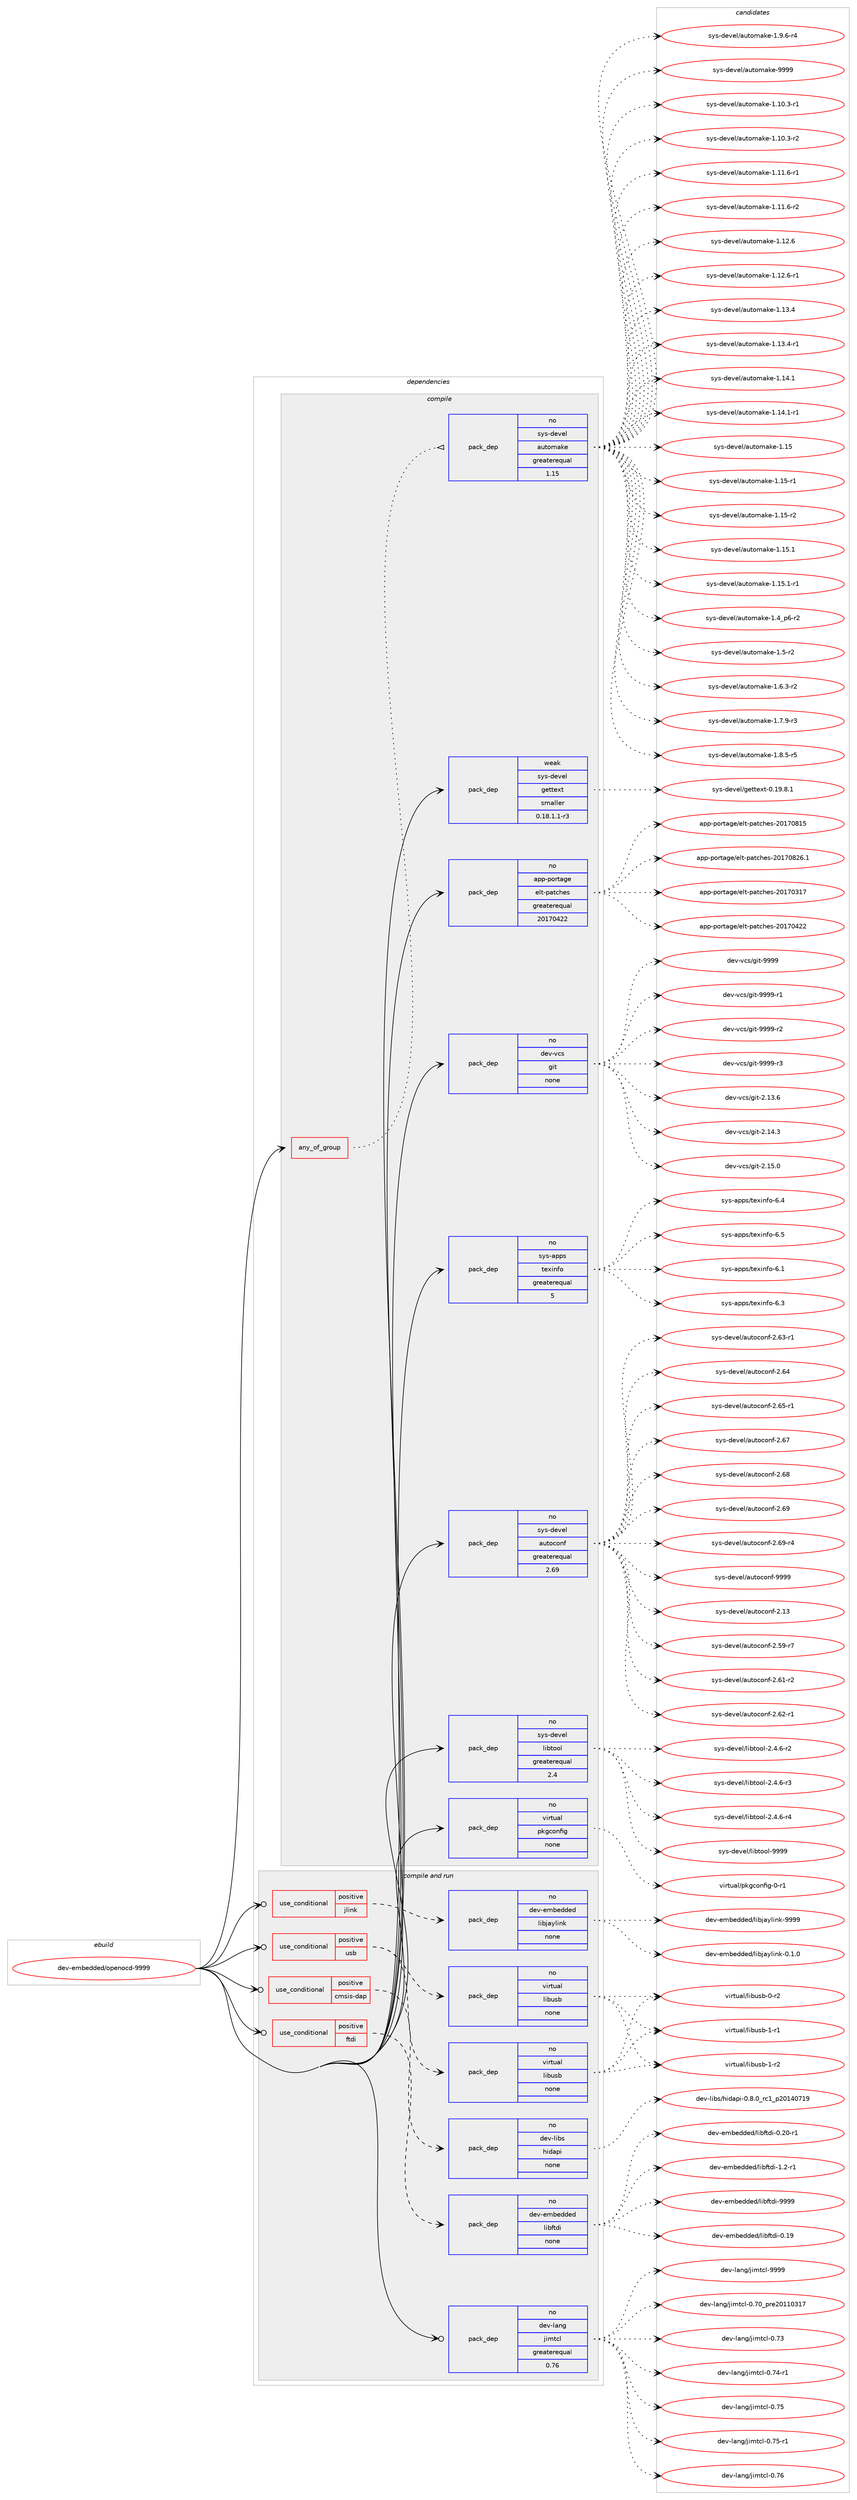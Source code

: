 digraph prolog {

# *************
# Graph options
# *************

newrank=true;
concentrate=true;
compound=true;
graph [rankdir=LR,fontname=Helvetica,fontsize=10,ranksep=1.5];#, ranksep=2.5, nodesep=0.2];
edge  [arrowhead=vee];
node  [fontname=Helvetica,fontsize=10];

# **********
# The ebuild
# **********

subgraph cluster_leftcol {
color=gray;
rank=same;
label=<<i>ebuild</i>>;
id [label="dev-embedded/openocd-9999", color=red, width=4, href="../dev-embedded/openocd-9999.svg"];
}

# ****************
# The dependencies
# ****************

subgraph cluster_midcol {
color=gray;
label=<<i>dependencies</i>>;
subgraph cluster_compile {
fillcolor="#eeeeee";
style=filled;
label=<<i>compile</i>>;
subgraph any1575 {
dependency72029 [label=<<TABLE BORDER="0" CELLBORDER="1" CELLSPACING="0" CELLPADDING="4"><TR><TD CELLPADDING="10">any_of_group</TD></TR></TABLE>>, shape=none, color=red];subgraph pack52874 {
dependency72030 [label=<<TABLE BORDER="0" CELLBORDER="1" CELLSPACING="0" CELLPADDING="4" WIDTH="220"><TR><TD ROWSPAN="6" CELLPADDING="30">pack_dep</TD></TR><TR><TD WIDTH="110">no</TD></TR><TR><TD>sys-devel</TD></TR><TR><TD>automake</TD></TR><TR><TD>greaterequal</TD></TR><TR><TD>1.15</TD></TR></TABLE>>, shape=none, color=blue];
}
dependency72029:e -> dependency72030:w [weight=20,style="dotted",arrowhead="oinv"];
}
id:e -> dependency72029:w [weight=20,style="solid",arrowhead="vee"];
subgraph pack52875 {
dependency72031 [label=<<TABLE BORDER="0" CELLBORDER="1" CELLSPACING="0" CELLPADDING="4" WIDTH="220"><TR><TD ROWSPAN="6" CELLPADDING="30">pack_dep</TD></TR><TR><TD WIDTH="110">no</TD></TR><TR><TD>app-portage</TD></TR><TR><TD>elt-patches</TD></TR><TR><TD>greaterequal</TD></TR><TR><TD>20170422</TD></TR></TABLE>>, shape=none, color=blue];
}
id:e -> dependency72031:w [weight=20,style="solid",arrowhead="vee"];
subgraph pack52876 {
dependency72032 [label=<<TABLE BORDER="0" CELLBORDER="1" CELLSPACING="0" CELLPADDING="4" WIDTH="220"><TR><TD ROWSPAN="6" CELLPADDING="30">pack_dep</TD></TR><TR><TD WIDTH="110">no</TD></TR><TR><TD>dev-vcs</TD></TR><TR><TD>git</TD></TR><TR><TD>none</TD></TR><TR><TD></TD></TR></TABLE>>, shape=none, color=blue];
}
id:e -> dependency72032:w [weight=20,style="solid",arrowhead="vee"];
subgraph pack52877 {
dependency72033 [label=<<TABLE BORDER="0" CELLBORDER="1" CELLSPACING="0" CELLPADDING="4" WIDTH="220"><TR><TD ROWSPAN="6" CELLPADDING="30">pack_dep</TD></TR><TR><TD WIDTH="110">no</TD></TR><TR><TD>sys-apps</TD></TR><TR><TD>texinfo</TD></TR><TR><TD>greaterequal</TD></TR><TR><TD>5</TD></TR></TABLE>>, shape=none, color=blue];
}
id:e -> dependency72033:w [weight=20,style="solid",arrowhead="vee"];
subgraph pack52878 {
dependency72034 [label=<<TABLE BORDER="0" CELLBORDER="1" CELLSPACING="0" CELLPADDING="4" WIDTH="220"><TR><TD ROWSPAN="6" CELLPADDING="30">pack_dep</TD></TR><TR><TD WIDTH="110">no</TD></TR><TR><TD>sys-devel</TD></TR><TR><TD>autoconf</TD></TR><TR><TD>greaterequal</TD></TR><TR><TD>2.69</TD></TR></TABLE>>, shape=none, color=blue];
}
id:e -> dependency72034:w [weight=20,style="solid",arrowhead="vee"];
subgraph pack52879 {
dependency72035 [label=<<TABLE BORDER="0" CELLBORDER="1" CELLSPACING="0" CELLPADDING="4" WIDTH="220"><TR><TD ROWSPAN="6" CELLPADDING="30">pack_dep</TD></TR><TR><TD WIDTH="110">no</TD></TR><TR><TD>sys-devel</TD></TR><TR><TD>libtool</TD></TR><TR><TD>greaterequal</TD></TR><TR><TD>2.4</TD></TR></TABLE>>, shape=none, color=blue];
}
id:e -> dependency72035:w [weight=20,style="solid",arrowhead="vee"];
subgraph pack52880 {
dependency72036 [label=<<TABLE BORDER="0" CELLBORDER="1" CELLSPACING="0" CELLPADDING="4" WIDTH="220"><TR><TD ROWSPAN="6" CELLPADDING="30">pack_dep</TD></TR><TR><TD WIDTH="110">no</TD></TR><TR><TD>virtual</TD></TR><TR><TD>pkgconfig</TD></TR><TR><TD>none</TD></TR><TR><TD></TD></TR></TABLE>>, shape=none, color=blue];
}
id:e -> dependency72036:w [weight=20,style="solid",arrowhead="vee"];
subgraph pack52881 {
dependency72037 [label=<<TABLE BORDER="0" CELLBORDER="1" CELLSPACING="0" CELLPADDING="4" WIDTH="220"><TR><TD ROWSPAN="6" CELLPADDING="30">pack_dep</TD></TR><TR><TD WIDTH="110">weak</TD></TR><TR><TD>sys-devel</TD></TR><TR><TD>gettext</TD></TR><TR><TD>smaller</TD></TR><TR><TD>0.18.1.1-r3</TD></TR></TABLE>>, shape=none, color=blue];
}
id:e -> dependency72037:w [weight=20,style="solid",arrowhead="vee"];
}
subgraph cluster_compileandrun {
fillcolor="#eeeeee";
style=filled;
label=<<i>compile and run</i>>;
subgraph cond17550 {
dependency72038 [label=<<TABLE BORDER="0" CELLBORDER="1" CELLSPACING="0" CELLPADDING="4"><TR><TD ROWSPAN="3" CELLPADDING="10">use_conditional</TD></TR><TR><TD>positive</TD></TR><TR><TD>cmsis-dap</TD></TR></TABLE>>, shape=none, color=red];
subgraph pack52882 {
dependency72039 [label=<<TABLE BORDER="0" CELLBORDER="1" CELLSPACING="0" CELLPADDING="4" WIDTH="220"><TR><TD ROWSPAN="6" CELLPADDING="30">pack_dep</TD></TR><TR><TD WIDTH="110">no</TD></TR><TR><TD>dev-libs</TD></TR><TR><TD>hidapi</TD></TR><TR><TD>none</TD></TR><TR><TD></TD></TR></TABLE>>, shape=none, color=blue];
}
dependency72038:e -> dependency72039:w [weight=20,style="dashed",arrowhead="vee"];
}
id:e -> dependency72038:w [weight=20,style="solid",arrowhead="odotvee"];
subgraph cond17551 {
dependency72040 [label=<<TABLE BORDER="0" CELLBORDER="1" CELLSPACING="0" CELLPADDING="4"><TR><TD ROWSPAN="3" CELLPADDING="10">use_conditional</TD></TR><TR><TD>positive</TD></TR><TR><TD>ftdi</TD></TR></TABLE>>, shape=none, color=red];
subgraph pack52883 {
dependency72041 [label=<<TABLE BORDER="0" CELLBORDER="1" CELLSPACING="0" CELLPADDING="4" WIDTH="220"><TR><TD ROWSPAN="6" CELLPADDING="30">pack_dep</TD></TR><TR><TD WIDTH="110">no</TD></TR><TR><TD>dev-embedded</TD></TR><TR><TD>libftdi</TD></TR><TR><TD>none</TD></TR><TR><TD></TD></TR></TABLE>>, shape=none, color=blue];
}
dependency72040:e -> dependency72041:w [weight=20,style="dashed",arrowhead="vee"];
}
id:e -> dependency72040:w [weight=20,style="solid",arrowhead="odotvee"];
subgraph cond17552 {
dependency72042 [label=<<TABLE BORDER="0" CELLBORDER="1" CELLSPACING="0" CELLPADDING="4"><TR><TD ROWSPAN="3" CELLPADDING="10">use_conditional</TD></TR><TR><TD>positive</TD></TR><TR><TD>jlink</TD></TR></TABLE>>, shape=none, color=red];
subgraph pack52884 {
dependency72043 [label=<<TABLE BORDER="0" CELLBORDER="1" CELLSPACING="0" CELLPADDING="4" WIDTH="220"><TR><TD ROWSPAN="6" CELLPADDING="30">pack_dep</TD></TR><TR><TD WIDTH="110">no</TD></TR><TR><TD>dev-embedded</TD></TR><TR><TD>libjaylink</TD></TR><TR><TD>none</TD></TR><TR><TD></TD></TR></TABLE>>, shape=none, color=blue];
}
dependency72042:e -> dependency72043:w [weight=20,style="dashed",arrowhead="vee"];
}
id:e -> dependency72042:w [weight=20,style="solid",arrowhead="odotvee"];
subgraph cond17553 {
dependency72044 [label=<<TABLE BORDER="0" CELLBORDER="1" CELLSPACING="0" CELLPADDING="4"><TR><TD ROWSPAN="3" CELLPADDING="10">use_conditional</TD></TR><TR><TD>positive</TD></TR><TR><TD>usb</TD></TR></TABLE>>, shape=none, color=red];
subgraph pack52885 {
dependency72045 [label=<<TABLE BORDER="0" CELLBORDER="1" CELLSPACING="0" CELLPADDING="4" WIDTH="220"><TR><TD ROWSPAN="6" CELLPADDING="30">pack_dep</TD></TR><TR><TD WIDTH="110">no</TD></TR><TR><TD>virtual</TD></TR><TR><TD>libusb</TD></TR><TR><TD>none</TD></TR><TR><TD></TD></TR></TABLE>>, shape=none, color=blue];
}
dependency72044:e -> dependency72045:w [weight=20,style="dashed",arrowhead="vee"];
subgraph pack52886 {
dependency72046 [label=<<TABLE BORDER="0" CELLBORDER="1" CELLSPACING="0" CELLPADDING="4" WIDTH="220"><TR><TD ROWSPAN="6" CELLPADDING="30">pack_dep</TD></TR><TR><TD WIDTH="110">no</TD></TR><TR><TD>virtual</TD></TR><TR><TD>libusb</TD></TR><TR><TD>none</TD></TR><TR><TD></TD></TR></TABLE>>, shape=none, color=blue];
}
dependency72044:e -> dependency72046:w [weight=20,style="dashed",arrowhead="vee"];
}
id:e -> dependency72044:w [weight=20,style="solid",arrowhead="odotvee"];
subgraph pack52887 {
dependency72047 [label=<<TABLE BORDER="0" CELLBORDER="1" CELLSPACING="0" CELLPADDING="4" WIDTH="220"><TR><TD ROWSPAN="6" CELLPADDING="30">pack_dep</TD></TR><TR><TD WIDTH="110">no</TD></TR><TR><TD>dev-lang</TD></TR><TR><TD>jimtcl</TD></TR><TR><TD>greaterequal</TD></TR><TR><TD>0.76</TD></TR></TABLE>>, shape=none, color=blue];
}
id:e -> dependency72047:w [weight=20,style="solid",arrowhead="odotvee"];
}
subgraph cluster_run {
fillcolor="#eeeeee";
style=filled;
label=<<i>run</i>>;
}
}

# **************
# The candidates
# **************

subgraph cluster_choices {
rank=same;
color=gray;
label=<<i>candidates</i>>;

subgraph choice52874 {
color=black;
nodesep=1;
choice11512111545100101118101108479711711611110997107101454946494846514511449 [label="sys-devel/automake-1.10.3-r1", color=red, width=4,href="../sys-devel/automake-1.10.3-r1.svg"];
choice11512111545100101118101108479711711611110997107101454946494846514511450 [label="sys-devel/automake-1.10.3-r2", color=red, width=4,href="../sys-devel/automake-1.10.3-r2.svg"];
choice11512111545100101118101108479711711611110997107101454946494946544511449 [label="sys-devel/automake-1.11.6-r1", color=red, width=4,href="../sys-devel/automake-1.11.6-r1.svg"];
choice11512111545100101118101108479711711611110997107101454946494946544511450 [label="sys-devel/automake-1.11.6-r2", color=red, width=4,href="../sys-devel/automake-1.11.6-r2.svg"];
choice1151211154510010111810110847971171161111099710710145494649504654 [label="sys-devel/automake-1.12.6", color=red, width=4,href="../sys-devel/automake-1.12.6.svg"];
choice11512111545100101118101108479711711611110997107101454946495046544511449 [label="sys-devel/automake-1.12.6-r1", color=red, width=4,href="../sys-devel/automake-1.12.6-r1.svg"];
choice1151211154510010111810110847971171161111099710710145494649514652 [label="sys-devel/automake-1.13.4", color=red, width=4,href="../sys-devel/automake-1.13.4.svg"];
choice11512111545100101118101108479711711611110997107101454946495146524511449 [label="sys-devel/automake-1.13.4-r1", color=red, width=4,href="../sys-devel/automake-1.13.4-r1.svg"];
choice1151211154510010111810110847971171161111099710710145494649524649 [label="sys-devel/automake-1.14.1", color=red, width=4,href="../sys-devel/automake-1.14.1.svg"];
choice11512111545100101118101108479711711611110997107101454946495246494511449 [label="sys-devel/automake-1.14.1-r1", color=red, width=4,href="../sys-devel/automake-1.14.1-r1.svg"];
choice115121115451001011181011084797117116111109971071014549464953 [label="sys-devel/automake-1.15", color=red, width=4,href="../sys-devel/automake-1.15.svg"];
choice1151211154510010111810110847971171161111099710710145494649534511449 [label="sys-devel/automake-1.15-r1", color=red, width=4,href="../sys-devel/automake-1.15-r1.svg"];
choice1151211154510010111810110847971171161111099710710145494649534511450 [label="sys-devel/automake-1.15-r2", color=red, width=4,href="../sys-devel/automake-1.15-r2.svg"];
choice1151211154510010111810110847971171161111099710710145494649534649 [label="sys-devel/automake-1.15.1", color=red, width=4,href="../sys-devel/automake-1.15.1.svg"];
choice11512111545100101118101108479711711611110997107101454946495346494511449 [label="sys-devel/automake-1.15.1-r1", color=red, width=4,href="../sys-devel/automake-1.15.1-r1.svg"];
choice115121115451001011181011084797117116111109971071014549465295112544511450 [label="sys-devel/automake-1.4_p6-r2", color=red, width=4,href="../sys-devel/automake-1.4_p6-r2.svg"];
choice11512111545100101118101108479711711611110997107101454946534511450 [label="sys-devel/automake-1.5-r2", color=red, width=4,href="../sys-devel/automake-1.5-r2.svg"];
choice115121115451001011181011084797117116111109971071014549465446514511450 [label="sys-devel/automake-1.6.3-r2", color=red, width=4,href="../sys-devel/automake-1.6.3-r2.svg"];
choice115121115451001011181011084797117116111109971071014549465546574511451 [label="sys-devel/automake-1.7.9-r3", color=red, width=4,href="../sys-devel/automake-1.7.9-r3.svg"];
choice115121115451001011181011084797117116111109971071014549465646534511453 [label="sys-devel/automake-1.8.5-r5", color=red, width=4,href="../sys-devel/automake-1.8.5-r5.svg"];
choice115121115451001011181011084797117116111109971071014549465746544511452 [label="sys-devel/automake-1.9.6-r4", color=red, width=4,href="../sys-devel/automake-1.9.6-r4.svg"];
choice115121115451001011181011084797117116111109971071014557575757 [label="sys-devel/automake-9999", color=red, width=4,href="../sys-devel/automake-9999.svg"];
dependency72030:e -> choice11512111545100101118101108479711711611110997107101454946494846514511449:w [style=dotted,weight="100"];
dependency72030:e -> choice11512111545100101118101108479711711611110997107101454946494846514511450:w [style=dotted,weight="100"];
dependency72030:e -> choice11512111545100101118101108479711711611110997107101454946494946544511449:w [style=dotted,weight="100"];
dependency72030:e -> choice11512111545100101118101108479711711611110997107101454946494946544511450:w [style=dotted,weight="100"];
dependency72030:e -> choice1151211154510010111810110847971171161111099710710145494649504654:w [style=dotted,weight="100"];
dependency72030:e -> choice11512111545100101118101108479711711611110997107101454946495046544511449:w [style=dotted,weight="100"];
dependency72030:e -> choice1151211154510010111810110847971171161111099710710145494649514652:w [style=dotted,weight="100"];
dependency72030:e -> choice11512111545100101118101108479711711611110997107101454946495146524511449:w [style=dotted,weight="100"];
dependency72030:e -> choice1151211154510010111810110847971171161111099710710145494649524649:w [style=dotted,weight="100"];
dependency72030:e -> choice11512111545100101118101108479711711611110997107101454946495246494511449:w [style=dotted,weight="100"];
dependency72030:e -> choice115121115451001011181011084797117116111109971071014549464953:w [style=dotted,weight="100"];
dependency72030:e -> choice1151211154510010111810110847971171161111099710710145494649534511449:w [style=dotted,weight="100"];
dependency72030:e -> choice1151211154510010111810110847971171161111099710710145494649534511450:w [style=dotted,weight="100"];
dependency72030:e -> choice1151211154510010111810110847971171161111099710710145494649534649:w [style=dotted,weight="100"];
dependency72030:e -> choice11512111545100101118101108479711711611110997107101454946495346494511449:w [style=dotted,weight="100"];
dependency72030:e -> choice115121115451001011181011084797117116111109971071014549465295112544511450:w [style=dotted,weight="100"];
dependency72030:e -> choice11512111545100101118101108479711711611110997107101454946534511450:w [style=dotted,weight="100"];
dependency72030:e -> choice115121115451001011181011084797117116111109971071014549465446514511450:w [style=dotted,weight="100"];
dependency72030:e -> choice115121115451001011181011084797117116111109971071014549465546574511451:w [style=dotted,weight="100"];
dependency72030:e -> choice115121115451001011181011084797117116111109971071014549465646534511453:w [style=dotted,weight="100"];
dependency72030:e -> choice115121115451001011181011084797117116111109971071014549465746544511452:w [style=dotted,weight="100"];
dependency72030:e -> choice115121115451001011181011084797117116111109971071014557575757:w [style=dotted,weight="100"];
}
subgraph choice52875 {
color=black;
nodesep=1;
choice97112112451121111141169710310147101108116451129711699104101115455048495548514955 [label="app-portage/elt-patches-20170317", color=red, width=4,href="../app-portage/elt-patches-20170317.svg"];
choice97112112451121111141169710310147101108116451129711699104101115455048495548525050 [label="app-portage/elt-patches-20170422", color=red, width=4,href="../app-portage/elt-patches-20170422.svg"];
choice97112112451121111141169710310147101108116451129711699104101115455048495548564953 [label="app-portage/elt-patches-20170815", color=red, width=4,href="../app-portage/elt-patches-20170815.svg"];
choice971121124511211111411697103101471011081164511297116991041011154550484955485650544649 [label="app-portage/elt-patches-20170826.1", color=red, width=4,href="../app-portage/elt-patches-20170826.1.svg"];
dependency72031:e -> choice97112112451121111141169710310147101108116451129711699104101115455048495548514955:w [style=dotted,weight="100"];
dependency72031:e -> choice97112112451121111141169710310147101108116451129711699104101115455048495548525050:w [style=dotted,weight="100"];
dependency72031:e -> choice97112112451121111141169710310147101108116451129711699104101115455048495548564953:w [style=dotted,weight="100"];
dependency72031:e -> choice971121124511211111411697103101471011081164511297116991041011154550484955485650544649:w [style=dotted,weight="100"];
}
subgraph choice52876 {
color=black;
nodesep=1;
choice10010111845118991154710310511645504649514654 [label="dev-vcs/git-2.13.6", color=red, width=4,href="../dev-vcs/git-2.13.6.svg"];
choice10010111845118991154710310511645504649524651 [label="dev-vcs/git-2.14.3", color=red, width=4,href="../dev-vcs/git-2.14.3.svg"];
choice10010111845118991154710310511645504649534648 [label="dev-vcs/git-2.15.0", color=red, width=4,href="../dev-vcs/git-2.15.0.svg"];
choice1001011184511899115471031051164557575757 [label="dev-vcs/git-9999", color=red, width=4,href="../dev-vcs/git-9999.svg"];
choice10010111845118991154710310511645575757574511449 [label="dev-vcs/git-9999-r1", color=red, width=4,href="../dev-vcs/git-9999-r1.svg"];
choice10010111845118991154710310511645575757574511450 [label="dev-vcs/git-9999-r2", color=red, width=4,href="../dev-vcs/git-9999-r2.svg"];
choice10010111845118991154710310511645575757574511451 [label="dev-vcs/git-9999-r3", color=red, width=4,href="../dev-vcs/git-9999-r3.svg"];
dependency72032:e -> choice10010111845118991154710310511645504649514654:w [style=dotted,weight="100"];
dependency72032:e -> choice10010111845118991154710310511645504649524651:w [style=dotted,weight="100"];
dependency72032:e -> choice10010111845118991154710310511645504649534648:w [style=dotted,weight="100"];
dependency72032:e -> choice1001011184511899115471031051164557575757:w [style=dotted,weight="100"];
dependency72032:e -> choice10010111845118991154710310511645575757574511449:w [style=dotted,weight="100"];
dependency72032:e -> choice10010111845118991154710310511645575757574511450:w [style=dotted,weight="100"];
dependency72032:e -> choice10010111845118991154710310511645575757574511451:w [style=dotted,weight="100"];
}
subgraph choice52877 {
color=black;
nodesep=1;
choice11512111545971121121154711610112010511010211145544649 [label="sys-apps/texinfo-6.1", color=red, width=4,href="../sys-apps/texinfo-6.1.svg"];
choice11512111545971121121154711610112010511010211145544651 [label="sys-apps/texinfo-6.3", color=red, width=4,href="../sys-apps/texinfo-6.3.svg"];
choice11512111545971121121154711610112010511010211145544652 [label="sys-apps/texinfo-6.4", color=red, width=4,href="../sys-apps/texinfo-6.4.svg"];
choice11512111545971121121154711610112010511010211145544653 [label="sys-apps/texinfo-6.5", color=red, width=4,href="../sys-apps/texinfo-6.5.svg"];
dependency72033:e -> choice11512111545971121121154711610112010511010211145544649:w [style=dotted,weight="100"];
dependency72033:e -> choice11512111545971121121154711610112010511010211145544651:w [style=dotted,weight="100"];
dependency72033:e -> choice11512111545971121121154711610112010511010211145544652:w [style=dotted,weight="100"];
dependency72033:e -> choice11512111545971121121154711610112010511010211145544653:w [style=dotted,weight="100"];
}
subgraph choice52878 {
color=black;
nodesep=1;
choice115121115451001011181011084797117116111991111101024550464951 [label="sys-devel/autoconf-2.13", color=red, width=4,href="../sys-devel/autoconf-2.13.svg"];
choice1151211154510010111810110847971171161119911111010245504653574511455 [label="sys-devel/autoconf-2.59-r7", color=red, width=4,href="../sys-devel/autoconf-2.59-r7.svg"];
choice1151211154510010111810110847971171161119911111010245504654494511450 [label="sys-devel/autoconf-2.61-r2", color=red, width=4,href="../sys-devel/autoconf-2.61-r2.svg"];
choice1151211154510010111810110847971171161119911111010245504654504511449 [label="sys-devel/autoconf-2.62-r1", color=red, width=4,href="../sys-devel/autoconf-2.62-r1.svg"];
choice1151211154510010111810110847971171161119911111010245504654514511449 [label="sys-devel/autoconf-2.63-r1", color=red, width=4,href="../sys-devel/autoconf-2.63-r1.svg"];
choice115121115451001011181011084797117116111991111101024550465452 [label="sys-devel/autoconf-2.64", color=red, width=4,href="../sys-devel/autoconf-2.64.svg"];
choice1151211154510010111810110847971171161119911111010245504654534511449 [label="sys-devel/autoconf-2.65-r1", color=red, width=4,href="../sys-devel/autoconf-2.65-r1.svg"];
choice115121115451001011181011084797117116111991111101024550465455 [label="sys-devel/autoconf-2.67", color=red, width=4,href="../sys-devel/autoconf-2.67.svg"];
choice115121115451001011181011084797117116111991111101024550465456 [label="sys-devel/autoconf-2.68", color=red, width=4,href="../sys-devel/autoconf-2.68.svg"];
choice115121115451001011181011084797117116111991111101024550465457 [label="sys-devel/autoconf-2.69", color=red, width=4,href="../sys-devel/autoconf-2.69.svg"];
choice1151211154510010111810110847971171161119911111010245504654574511452 [label="sys-devel/autoconf-2.69-r4", color=red, width=4,href="../sys-devel/autoconf-2.69-r4.svg"];
choice115121115451001011181011084797117116111991111101024557575757 [label="sys-devel/autoconf-9999", color=red, width=4,href="../sys-devel/autoconf-9999.svg"];
dependency72034:e -> choice115121115451001011181011084797117116111991111101024550464951:w [style=dotted,weight="100"];
dependency72034:e -> choice1151211154510010111810110847971171161119911111010245504653574511455:w [style=dotted,weight="100"];
dependency72034:e -> choice1151211154510010111810110847971171161119911111010245504654494511450:w [style=dotted,weight="100"];
dependency72034:e -> choice1151211154510010111810110847971171161119911111010245504654504511449:w [style=dotted,weight="100"];
dependency72034:e -> choice1151211154510010111810110847971171161119911111010245504654514511449:w [style=dotted,weight="100"];
dependency72034:e -> choice115121115451001011181011084797117116111991111101024550465452:w [style=dotted,weight="100"];
dependency72034:e -> choice1151211154510010111810110847971171161119911111010245504654534511449:w [style=dotted,weight="100"];
dependency72034:e -> choice115121115451001011181011084797117116111991111101024550465455:w [style=dotted,weight="100"];
dependency72034:e -> choice115121115451001011181011084797117116111991111101024550465456:w [style=dotted,weight="100"];
dependency72034:e -> choice115121115451001011181011084797117116111991111101024550465457:w [style=dotted,weight="100"];
dependency72034:e -> choice1151211154510010111810110847971171161119911111010245504654574511452:w [style=dotted,weight="100"];
dependency72034:e -> choice115121115451001011181011084797117116111991111101024557575757:w [style=dotted,weight="100"];
}
subgraph choice52879 {
color=black;
nodesep=1;
choice1151211154510010111810110847108105981161111111084550465246544511450 [label="sys-devel/libtool-2.4.6-r2", color=red, width=4,href="../sys-devel/libtool-2.4.6-r2.svg"];
choice1151211154510010111810110847108105981161111111084550465246544511451 [label="sys-devel/libtool-2.4.6-r3", color=red, width=4,href="../sys-devel/libtool-2.4.6-r3.svg"];
choice1151211154510010111810110847108105981161111111084550465246544511452 [label="sys-devel/libtool-2.4.6-r4", color=red, width=4,href="../sys-devel/libtool-2.4.6-r4.svg"];
choice1151211154510010111810110847108105981161111111084557575757 [label="sys-devel/libtool-9999", color=red, width=4,href="../sys-devel/libtool-9999.svg"];
dependency72035:e -> choice1151211154510010111810110847108105981161111111084550465246544511450:w [style=dotted,weight="100"];
dependency72035:e -> choice1151211154510010111810110847108105981161111111084550465246544511451:w [style=dotted,weight="100"];
dependency72035:e -> choice1151211154510010111810110847108105981161111111084550465246544511452:w [style=dotted,weight="100"];
dependency72035:e -> choice1151211154510010111810110847108105981161111111084557575757:w [style=dotted,weight="100"];
}
subgraph choice52880 {
color=black;
nodesep=1;
choice11810511411611797108471121071039911111010210510345484511449 [label="virtual/pkgconfig-0-r1", color=red, width=4,href="../virtual/pkgconfig-0-r1.svg"];
dependency72036:e -> choice11810511411611797108471121071039911111010210510345484511449:w [style=dotted,weight="100"];
}
subgraph choice52881 {
color=black;
nodesep=1;
choice1151211154510010111810110847103101116116101120116454846495746564649 [label="sys-devel/gettext-0.19.8.1", color=red, width=4,href="../sys-devel/gettext-0.19.8.1.svg"];
dependency72037:e -> choice1151211154510010111810110847103101116116101120116454846495746564649:w [style=dotted,weight="100"];
}
subgraph choice52882 {
color=black;
nodesep=1;
choice10010111845108105981154710410510097112105454846564648951149949951125048495248554957 [label="dev-libs/hidapi-0.8.0_rc1_p20140719", color=red, width=4,href="../dev-libs/hidapi-0.8.0_rc1_p20140719.svg"];
dependency72039:e -> choice10010111845108105981154710410510097112105454846564648951149949951125048495248554957:w [style=dotted,weight="100"];
}
subgraph choice52883 {
color=black;
nodesep=1;
choice100101118451011099810110010010110047108105981021161001054548464957 [label="dev-embedded/libftdi-0.19", color=red, width=4,href="../dev-embedded/libftdi-0.19.svg"];
choice1001011184510110998101100100101100471081059810211610010545484650484511449 [label="dev-embedded/libftdi-0.20-r1", color=red, width=4,href="../dev-embedded/libftdi-0.20-r1.svg"];
choice10010111845101109981011001001011004710810598102116100105454946504511449 [label="dev-embedded/libftdi-1.2-r1", color=red, width=4,href="../dev-embedded/libftdi-1.2-r1.svg"];
choice100101118451011099810110010010110047108105981021161001054557575757 [label="dev-embedded/libftdi-9999", color=red, width=4,href="../dev-embedded/libftdi-9999.svg"];
dependency72041:e -> choice100101118451011099810110010010110047108105981021161001054548464957:w [style=dotted,weight="100"];
dependency72041:e -> choice1001011184510110998101100100101100471081059810211610010545484650484511449:w [style=dotted,weight="100"];
dependency72041:e -> choice10010111845101109981011001001011004710810598102116100105454946504511449:w [style=dotted,weight="100"];
dependency72041:e -> choice100101118451011099810110010010110047108105981021161001054557575757:w [style=dotted,weight="100"];
}
subgraph choice52884 {
color=black;
nodesep=1;
choice1001011184510110998101100100101100471081059810697121108105110107454846494648 [label="dev-embedded/libjaylink-0.1.0", color=red, width=4,href="../dev-embedded/libjaylink-0.1.0.svg"];
choice10010111845101109981011001001011004710810598106971211081051101074557575757 [label="dev-embedded/libjaylink-9999", color=red, width=4,href="../dev-embedded/libjaylink-9999.svg"];
dependency72043:e -> choice1001011184510110998101100100101100471081059810697121108105110107454846494648:w [style=dotted,weight="100"];
dependency72043:e -> choice10010111845101109981011001001011004710810598106971211081051101074557575757:w [style=dotted,weight="100"];
}
subgraph choice52885 {
color=black;
nodesep=1;
choice1181051141161179710847108105981171159845484511450 [label="virtual/libusb-0-r2", color=red, width=4,href="../virtual/libusb-0-r2.svg"];
choice1181051141161179710847108105981171159845494511449 [label="virtual/libusb-1-r1", color=red, width=4,href="../virtual/libusb-1-r1.svg"];
choice1181051141161179710847108105981171159845494511450 [label="virtual/libusb-1-r2", color=red, width=4,href="../virtual/libusb-1-r2.svg"];
dependency72045:e -> choice1181051141161179710847108105981171159845484511450:w [style=dotted,weight="100"];
dependency72045:e -> choice1181051141161179710847108105981171159845494511449:w [style=dotted,weight="100"];
dependency72045:e -> choice1181051141161179710847108105981171159845494511450:w [style=dotted,weight="100"];
}
subgraph choice52886 {
color=black;
nodesep=1;
choice1181051141161179710847108105981171159845484511450 [label="virtual/libusb-0-r2", color=red, width=4,href="../virtual/libusb-0-r2.svg"];
choice1181051141161179710847108105981171159845494511449 [label="virtual/libusb-1-r1", color=red, width=4,href="../virtual/libusb-1-r1.svg"];
choice1181051141161179710847108105981171159845494511450 [label="virtual/libusb-1-r2", color=red, width=4,href="../virtual/libusb-1-r2.svg"];
dependency72046:e -> choice1181051141161179710847108105981171159845484511450:w [style=dotted,weight="100"];
dependency72046:e -> choice1181051141161179710847108105981171159845494511449:w [style=dotted,weight="100"];
dependency72046:e -> choice1181051141161179710847108105981171159845494511450:w [style=dotted,weight="100"];
}
subgraph choice52887 {
color=black;
nodesep=1;
choice100101118451089711010347106105109116991084548465548951121141015048494948514955 [label="dev-lang/jimtcl-0.70_pre20110317", color=red, width=4,href="../dev-lang/jimtcl-0.70_pre20110317.svg"];
choice100101118451089711010347106105109116991084548465551 [label="dev-lang/jimtcl-0.73", color=red, width=4,href="../dev-lang/jimtcl-0.73.svg"];
choice1001011184510897110103471061051091169910845484655524511449 [label="dev-lang/jimtcl-0.74-r1", color=red, width=4,href="../dev-lang/jimtcl-0.74-r1.svg"];
choice100101118451089711010347106105109116991084548465553 [label="dev-lang/jimtcl-0.75", color=red, width=4,href="../dev-lang/jimtcl-0.75.svg"];
choice1001011184510897110103471061051091169910845484655534511449 [label="dev-lang/jimtcl-0.75-r1", color=red, width=4,href="../dev-lang/jimtcl-0.75-r1.svg"];
choice100101118451089711010347106105109116991084548465554 [label="dev-lang/jimtcl-0.76", color=red, width=4,href="../dev-lang/jimtcl-0.76.svg"];
choice100101118451089711010347106105109116991084557575757 [label="dev-lang/jimtcl-9999", color=red, width=4,href="../dev-lang/jimtcl-9999.svg"];
dependency72047:e -> choice100101118451089711010347106105109116991084548465548951121141015048494948514955:w [style=dotted,weight="100"];
dependency72047:e -> choice100101118451089711010347106105109116991084548465551:w [style=dotted,weight="100"];
dependency72047:e -> choice1001011184510897110103471061051091169910845484655524511449:w [style=dotted,weight="100"];
dependency72047:e -> choice100101118451089711010347106105109116991084548465553:w [style=dotted,weight="100"];
dependency72047:e -> choice1001011184510897110103471061051091169910845484655534511449:w [style=dotted,weight="100"];
dependency72047:e -> choice100101118451089711010347106105109116991084548465554:w [style=dotted,weight="100"];
dependency72047:e -> choice100101118451089711010347106105109116991084557575757:w [style=dotted,weight="100"];
}
}

}
